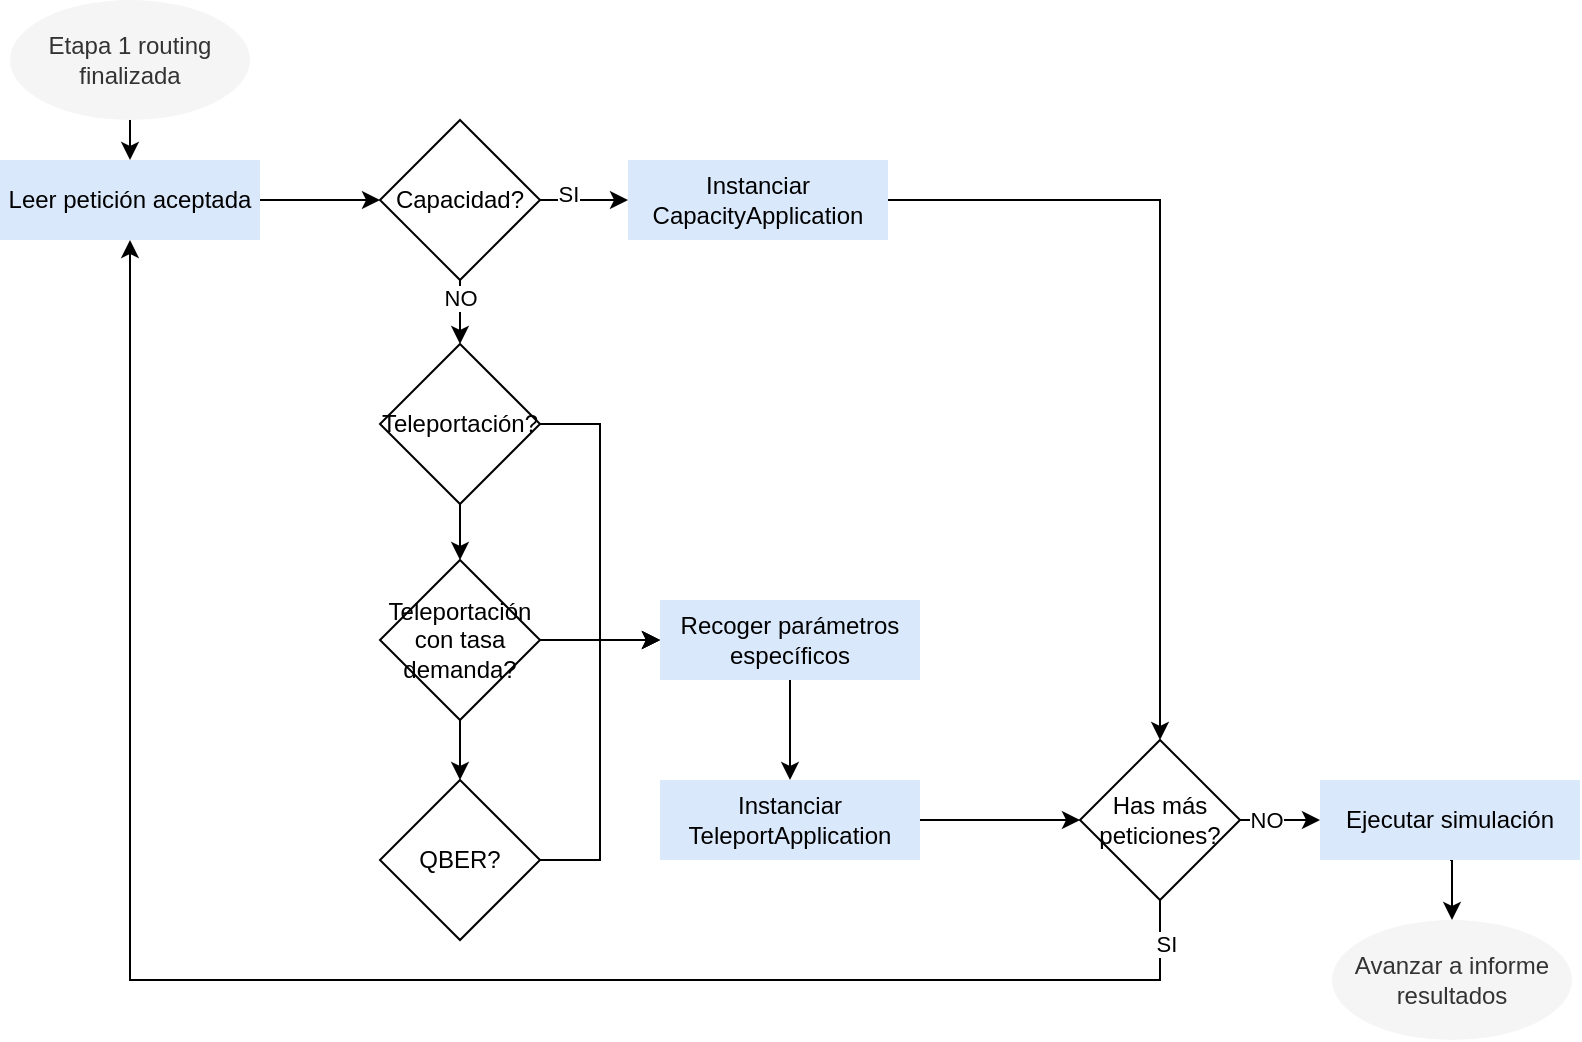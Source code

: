 <mxfile version="24.2.5" type="device">
  <diagram name="Página-1" id="qgvcxrSwzUw72z822c70">
    <mxGraphModel dx="792" dy="436" grid="1" gridSize="10" guides="1" tooltips="1" connect="1" arrows="1" fold="1" page="1" pageScale="1" pageWidth="827" pageHeight="583" math="0" shadow="0">
      <root>
        <mxCell id="0" />
        <mxCell id="1" parent="0" />
        <mxCell id="8cTxROg3GOvID4Hg6Qs1-18" style="edgeStyle=orthogonalEdgeStyle;rounded=0;orthogonalLoop=1;jettySize=auto;html=1;exitX=1;exitY=0.5;exitDx=0;exitDy=0;entryX=0;entryY=0.5;entryDx=0;entryDy=0;" edge="1" parent="1" source="8cTxROg3GOvID4Hg6Qs1-2" target="8cTxROg3GOvID4Hg6Qs1-14">
          <mxGeometry relative="1" as="geometry" />
        </mxCell>
        <mxCell id="8cTxROg3GOvID4Hg6Qs1-2" value="Leer petición aceptada" style="rounded=0;whiteSpace=wrap;html=1;fillColor=#dae8fc;strokeColor=none;" vertex="1" parent="1">
          <mxGeometry x="100" y="160" width="130" height="40" as="geometry" />
        </mxCell>
        <mxCell id="8cTxROg3GOvID4Hg6Qs1-3" style="edgeStyle=orthogonalEdgeStyle;rounded=0;orthogonalLoop=1;jettySize=auto;html=1;exitX=0.5;exitY=1;exitDx=0;exitDy=0;entryX=0.5;entryY=0;entryDx=0;entryDy=0;" edge="1" parent="1" source="8cTxROg3GOvID4Hg6Qs1-4" target="8cTxROg3GOvID4Hg6Qs1-2">
          <mxGeometry relative="1" as="geometry" />
        </mxCell>
        <mxCell id="8cTxROg3GOvID4Hg6Qs1-4" value="Etapa 1 routing finalizada" style="ellipse;whiteSpace=wrap;html=1;fillColor=#f5f5f5;fontColor=#333333;strokeColor=none;" vertex="1" parent="1">
          <mxGeometry x="105" y="80" width="120" height="60" as="geometry" />
        </mxCell>
        <mxCell id="8cTxROg3GOvID4Hg6Qs1-11" value="Avanzar a informe resultados" style="ellipse;whiteSpace=wrap;html=1;fillColor=#f5f5f5;fontColor=#333333;strokeColor=none;" vertex="1" parent="1">
          <mxGeometry x="766" y="540" width="120" height="60" as="geometry" />
        </mxCell>
        <mxCell id="8cTxROg3GOvID4Hg6Qs1-35" style="edgeStyle=orthogonalEdgeStyle;rounded=0;orthogonalLoop=1;jettySize=auto;html=1;exitX=1;exitY=0.5;exitDx=0;exitDy=0;entryX=0.5;entryY=0;entryDx=0;entryDy=0;" edge="1" parent="1" source="8cTxROg3GOvID4Hg6Qs1-13" target="8cTxROg3GOvID4Hg6Qs1-33">
          <mxGeometry relative="1" as="geometry" />
        </mxCell>
        <mxCell id="8cTxROg3GOvID4Hg6Qs1-13" value="Instanciar CapacityApplication" style="rounded=0;whiteSpace=wrap;html=1;fillColor=#dae8fc;strokeColor=none;" vertex="1" parent="1">
          <mxGeometry x="414" y="160" width="130" height="40" as="geometry" />
        </mxCell>
        <mxCell id="8cTxROg3GOvID4Hg6Qs1-21" style="edgeStyle=orthogonalEdgeStyle;rounded=0;orthogonalLoop=1;jettySize=auto;html=1;exitX=1;exitY=0.5;exitDx=0;exitDy=0;entryX=0;entryY=0.5;entryDx=0;entryDy=0;" edge="1" parent="1" source="8cTxROg3GOvID4Hg6Qs1-14" target="8cTxROg3GOvID4Hg6Qs1-13">
          <mxGeometry relative="1" as="geometry" />
        </mxCell>
        <mxCell id="8cTxROg3GOvID4Hg6Qs1-25" value="SI" style="edgeLabel;html=1;align=center;verticalAlign=middle;resizable=0;points=[];" vertex="1" connectable="0" parent="8cTxROg3GOvID4Hg6Qs1-21">
          <mxGeometry x="-0.364" y="3" relative="1" as="geometry">
            <mxPoint as="offset" />
          </mxGeometry>
        </mxCell>
        <mxCell id="8cTxROg3GOvID4Hg6Qs1-22" style="edgeStyle=orthogonalEdgeStyle;rounded=0;orthogonalLoop=1;jettySize=auto;html=1;exitX=0.5;exitY=1;exitDx=0;exitDy=0;entryX=0.5;entryY=0;entryDx=0;entryDy=0;" edge="1" parent="1" source="8cTxROg3GOvID4Hg6Qs1-14" target="8cTxROg3GOvID4Hg6Qs1-15">
          <mxGeometry relative="1" as="geometry" />
        </mxCell>
        <mxCell id="8cTxROg3GOvID4Hg6Qs1-26" value="NO" style="edgeLabel;html=1;align=center;verticalAlign=middle;resizable=0;points=[];" vertex="1" connectable="0" parent="8cTxROg3GOvID4Hg6Qs1-22">
          <mxGeometry x="-0.438" relative="1" as="geometry">
            <mxPoint as="offset" />
          </mxGeometry>
        </mxCell>
        <mxCell id="8cTxROg3GOvID4Hg6Qs1-14" value="Capacidad?" style="rhombus;whiteSpace=wrap;html=1;" vertex="1" parent="1">
          <mxGeometry x="290" y="140" width="80" height="80" as="geometry" />
        </mxCell>
        <mxCell id="8cTxROg3GOvID4Hg6Qs1-23" style="edgeStyle=orthogonalEdgeStyle;rounded=0;orthogonalLoop=1;jettySize=auto;html=1;exitX=0.5;exitY=1;exitDx=0;exitDy=0;" edge="1" parent="1" source="8cTxROg3GOvID4Hg6Qs1-15" target="8cTxROg3GOvID4Hg6Qs1-16">
          <mxGeometry relative="1" as="geometry" />
        </mxCell>
        <mxCell id="8cTxROg3GOvID4Hg6Qs1-28" style="edgeStyle=orthogonalEdgeStyle;rounded=0;orthogonalLoop=1;jettySize=auto;html=1;exitX=1;exitY=0.5;exitDx=0;exitDy=0;entryX=0;entryY=0.5;entryDx=0;entryDy=0;" edge="1" parent="1" source="8cTxROg3GOvID4Hg6Qs1-15" target="8cTxROg3GOvID4Hg6Qs1-20">
          <mxGeometry relative="1" as="geometry" />
        </mxCell>
        <mxCell id="8cTxROg3GOvID4Hg6Qs1-15" value="Teleportación?" style="rhombus;whiteSpace=wrap;html=1;" vertex="1" parent="1">
          <mxGeometry x="290" y="252" width="80" height="80" as="geometry" />
        </mxCell>
        <mxCell id="8cTxROg3GOvID4Hg6Qs1-24" style="edgeStyle=orthogonalEdgeStyle;rounded=0;orthogonalLoop=1;jettySize=auto;html=1;exitX=0.5;exitY=1;exitDx=0;exitDy=0;entryX=0.5;entryY=0;entryDx=0;entryDy=0;" edge="1" parent="1" source="8cTxROg3GOvID4Hg6Qs1-16" target="8cTxROg3GOvID4Hg6Qs1-17">
          <mxGeometry relative="1" as="geometry" />
        </mxCell>
        <mxCell id="8cTxROg3GOvID4Hg6Qs1-31" style="edgeStyle=orthogonalEdgeStyle;rounded=0;orthogonalLoop=1;jettySize=auto;html=1;exitX=1;exitY=0.5;exitDx=0;exitDy=0;entryX=0;entryY=0.5;entryDx=0;entryDy=0;" edge="1" parent="1" source="8cTxROg3GOvID4Hg6Qs1-16" target="8cTxROg3GOvID4Hg6Qs1-20">
          <mxGeometry relative="1" as="geometry" />
        </mxCell>
        <mxCell id="8cTxROg3GOvID4Hg6Qs1-16" value="Teleportación con tasa demanda?" style="rhombus;whiteSpace=wrap;html=1;" vertex="1" parent="1">
          <mxGeometry x="290" y="360" width="80" height="80" as="geometry" />
        </mxCell>
        <mxCell id="8cTxROg3GOvID4Hg6Qs1-30" style="edgeStyle=orthogonalEdgeStyle;rounded=0;orthogonalLoop=1;jettySize=auto;html=1;exitX=1;exitY=0.5;exitDx=0;exitDy=0;entryX=0;entryY=0.5;entryDx=0;entryDy=0;" edge="1" parent="1" source="8cTxROg3GOvID4Hg6Qs1-17" target="8cTxROg3GOvID4Hg6Qs1-20">
          <mxGeometry relative="1" as="geometry" />
        </mxCell>
        <mxCell id="8cTxROg3GOvID4Hg6Qs1-17" value="QBER?" style="rhombus;whiteSpace=wrap;html=1;" vertex="1" parent="1">
          <mxGeometry x="290" y="470" width="80" height="80" as="geometry" />
        </mxCell>
        <mxCell id="8cTxROg3GOvID4Hg6Qs1-34" style="edgeStyle=orthogonalEdgeStyle;rounded=0;orthogonalLoop=1;jettySize=auto;html=1;exitX=1;exitY=0.5;exitDx=0;exitDy=0;entryX=0;entryY=0.5;entryDx=0;entryDy=0;" edge="1" parent="1" source="8cTxROg3GOvID4Hg6Qs1-19" target="8cTxROg3GOvID4Hg6Qs1-33">
          <mxGeometry relative="1" as="geometry" />
        </mxCell>
        <mxCell id="8cTxROg3GOvID4Hg6Qs1-19" value="Instanciar TeleportApplication" style="rounded=0;whiteSpace=wrap;html=1;fillColor=#dae8fc;strokeColor=none;" vertex="1" parent="1">
          <mxGeometry x="430" y="470" width="130" height="40" as="geometry" />
        </mxCell>
        <mxCell id="8cTxROg3GOvID4Hg6Qs1-32" style="edgeStyle=orthogonalEdgeStyle;rounded=0;orthogonalLoop=1;jettySize=auto;html=1;exitX=0.5;exitY=1;exitDx=0;exitDy=0;entryX=0.5;entryY=0;entryDx=0;entryDy=0;" edge="1" parent="1" source="8cTxROg3GOvID4Hg6Qs1-20" target="8cTxROg3GOvID4Hg6Qs1-19">
          <mxGeometry relative="1" as="geometry" />
        </mxCell>
        <mxCell id="8cTxROg3GOvID4Hg6Qs1-20" value="Recoger parámetros específicos" style="rounded=0;whiteSpace=wrap;html=1;fillColor=#dae8fc;strokeColor=none;" vertex="1" parent="1">
          <mxGeometry x="430" y="380" width="130" height="40" as="geometry" />
        </mxCell>
        <mxCell id="8cTxROg3GOvID4Hg6Qs1-37" style="edgeStyle=orthogonalEdgeStyle;rounded=0;orthogonalLoop=1;jettySize=auto;html=1;exitX=1;exitY=0.5;exitDx=0;exitDy=0;entryX=0;entryY=0.5;entryDx=0;entryDy=0;" edge="1" parent="1" source="8cTxROg3GOvID4Hg6Qs1-33" target="8cTxROg3GOvID4Hg6Qs1-36">
          <mxGeometry relative="1" as="geometry" />
        </mxCell>
        <mxCell id="8cTxROg3GOvID4Hg6Qs1-38" value="NO" style="edgeLabel;html=1;align=center;verticalAlign=middle;resizable=0;points=[];" vertex="1" connectable="0" parent="8cTxROg3GOvID4Hg6Qs1-37">
          <mxGeometry x="-0.35" relative="1" as="geometry">
            <mxPoint as="offset" />
          </mxGeometry>
        </mxCell>
        <mxCell id="8cTxROg3GOvID4Hg6Qs1-39" style="edgeStyle=orthogonalEdgeStyle;rounded=0;orthogonalLoop=1;jettySize=auto;html=1;exitX=0.5;exitY=1;exitDx=0;exitDy=0;entryX=0.5;entryY=1;entryDx=0;entryDy=0;" edge="1" parent="1" source="8cTxROg3GOvID4Hg6Qs1-33" target="8cTxROg3GOvID4Hg6Qs1-2">
          <mxGeometry relative="1" as="geometry">
            <Array as="points">
              <mxPoint x="680" y="570" />
              <mxPoint x="165" y="570" />
            </Array>
          </mxGeometry>
        </mxCell>
        <mxCell id="8cTxROg3GOvID4Hg6Qs1-40" value="SI" style="edgeLabel;html=1;align=center;verticalAlign=middle;resizable=0;points=[];" vertex="1" connectable="0" parent="8cTxROg3GOvID4Hg6Qs1-39">
          <mxGeometry x="-0.952" y="3" relative="1" as="geometry">
            <mxPoint as="offset" />
          </mxGeometry>
        </mxCell>
        <mxCell id="8cTxROg3GOvID4Hg6Qs1-33" value="Has más peticiones?" style="rhombus;whiteSpace=wrap;html=1;" vertex="1" parent="1">
          <mxGeometry x="640" y="450" width="80" height="80" as="geometry" />
        </mxCell>
        <mxCell id="8cTxROg3GOvID4Hg6Qs1-41" style="edgeStyle=orthogonalEdgeStyle;rounded=0;orthogonalLoop=1;jettySize=auto;html=1;exitX=0.5;exitY=1;exitDx=0;exitDy=0;entryX=0.5;entryY=0;entryDx=0;entryDy=0;" edge="1" parent="1" source="8cTxROg3GOvID4Hg6Qs1-36" target="8cTxROg3GOvID4Hg6Qs1-11">
          <mxGeometry relative="1" as="geometry" />
        </mxCell>
        <mxCell id="8cTxROg3GOvID4Hg6Qs1-36" value="Ejecutar simulación" style="rounded=0;whiteSpace=wrap;html=1;fillColor=#dae8fc;strokeColor=none;" vertex="1" parent="1">
          <mxGeometry x="760" y="470" width="130" height="40" as="geometry" />
        </mxCell>
      </root>
    </mxGraphModel>
  </diagram>
</mxfile>
